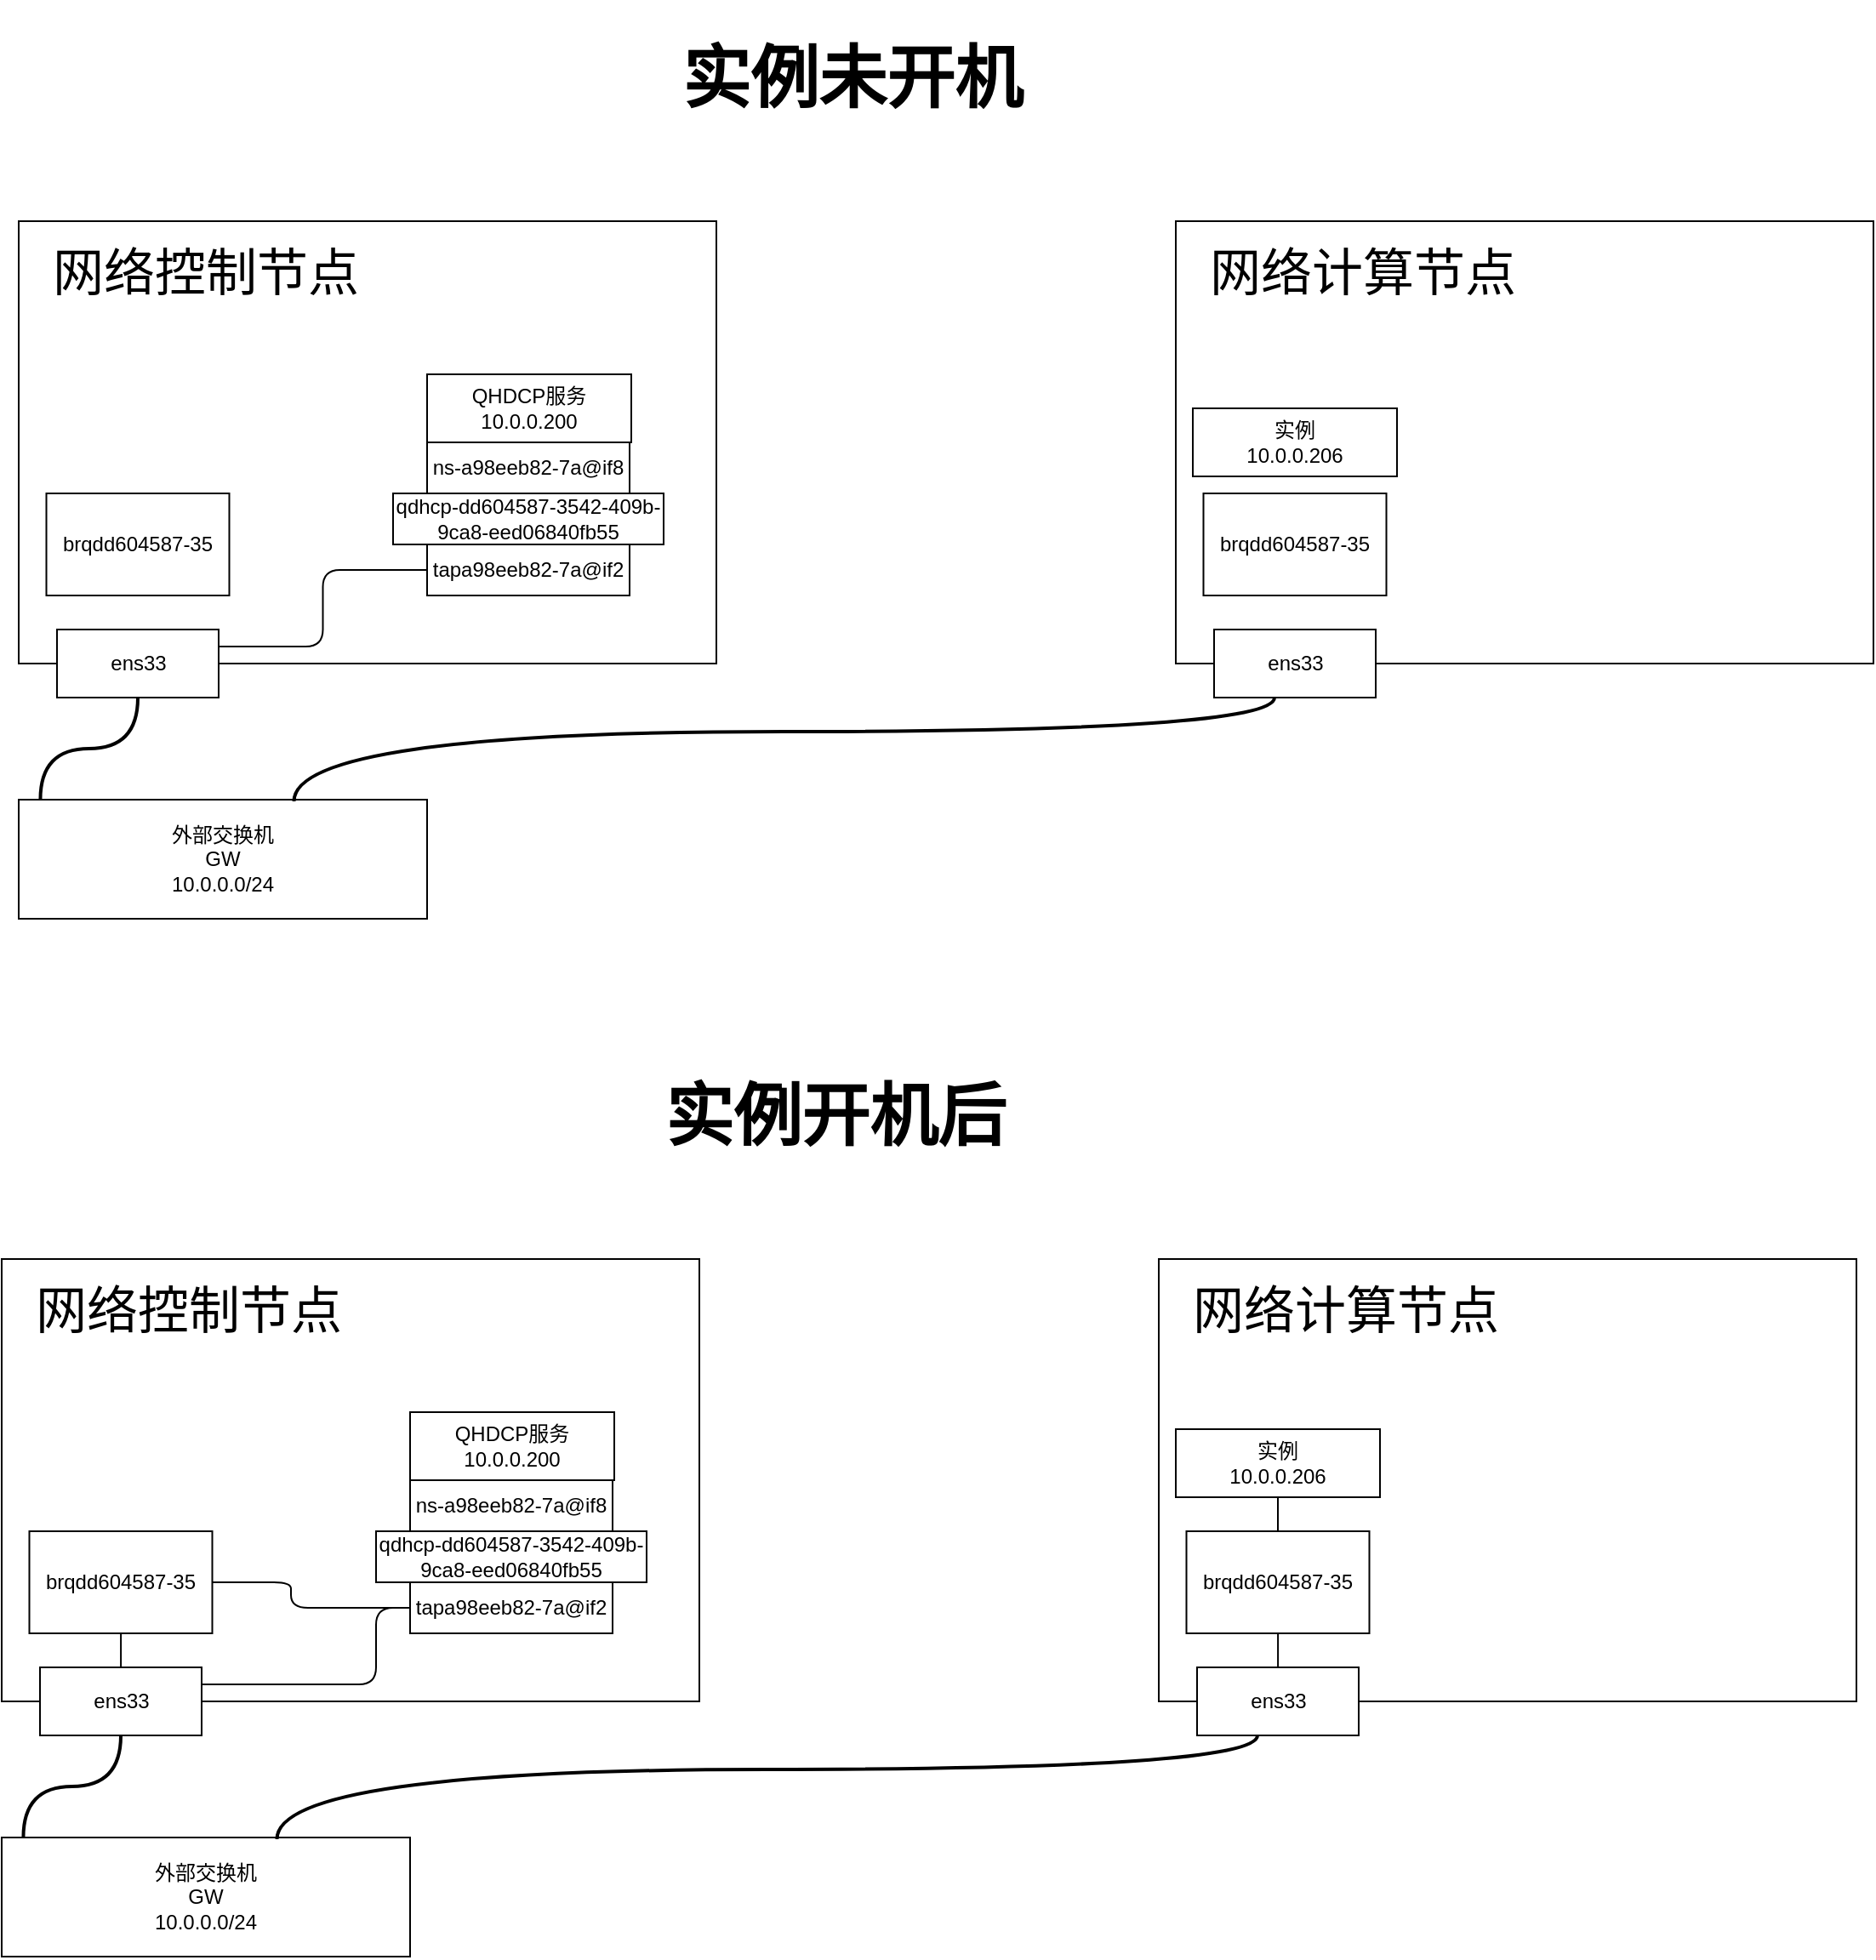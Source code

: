 <mxfile version="26.0.13">
  <diagram name="第 1 页" id="nOdNoL512QigELm2ROE4">
    <mxGraphModel dx="1674" dy="1144" grid="1" gridSize="10" guides="1" tooltips="1" connect="1" arrows="1" fold="1" page="1" pageScale="1" pageWidth="827" pageHeight="1169" math="0" shadow="0">
      <root>
        <mxCell id="0" />
        <mxCell id="1" parent="0" />
        <mxCell id="orzNpeSFZgo_5vKAbKiY-1" value="" style="rounded=0;whiteSpace=wrap;html=1;" parent="1" vertex="1">
          <mxGeometry x="70" y="160" width="410" height="260" as="geometry" />
        </mxCell>
        <mxCell id="orzNpeSFZgo_5vKAbKiY-3" value="" style="rounded=0;whiteSpace=wrap;html=1;" parent="1" vertex="1">
          <mxGeometry x="750" y="160" width="410" height="260" as="geometry" />
        </mxCell>
        <mxCell id="orzNpeSFZgo_5vKAbKiY-4" value="&lt;font style=&quot;font-size: 30px;&quot;&gt;网络控制节点&lt;/font&gt;" style="text;html=1;align=center;verticalAlign=middle;whiteSpace=wrap;rounded=0;" parent="1" vertex="1">
          <mxGeometry x="70" y="160" width="220" height="60" as="geometry" />
        </mxCell>
        <mxCell id="orzNpeSFZgo_5vKAbKiY-5" value="&lt;span style=&quot;font-size: 30px;&quot;&gt;网络计算节点&lt;/span&gt;" style="text;html=1;align=center;verticalAlign=middle;whiteSpace=wrap;rounded=0;" parent="1" vertex="1">
          <mxGeometry x="750" y="160" width="220" height="60" as="geometry" />
        </mxCell>
        <mxCell id="orzNpeSFZgo_5vKAbKiY-6" value="&lt;div&gt;&lt;br&gt;&lt;/div&gt;外部交换机&lt;div&gt;&lt;span style=&quot;background-color: transparent; color: light-dark(rgb(0, 0, 0), rgb(255, 255, 255));&quot;&gt;GW&lt;/span&gt;&lt;/div&gt;&lt;div&gt;10.0.0.0/24&lt;br&gt;&lt;div&gt;&lt;div&gt;&lt;br&gt;&lt;/div&gt;&lt;/div&gt;&lt;/div&gt;" style="rounded=0;whiteSpace=wrap;html=1;" parent="1" vertex="1">
          <mxGeometry x="70" y="500" width="240" height="70" as="geometry" />
        </mxCell>
        <mxCell id="orzNpeSFZgo_5vKAbKiY-9" value="ens33" style="rounded=0;whiteSpace=wrap;html=1;" parent="1" vertex="1">
          <mxGeometry x="92.5" y="400" width="95" height="40" as="geometry" />
        </mxCell>
        <mxCell id="orzNpeSFZgo_5vKAbKiY-10" value="ens33" style="rounded=0;whiteSpace=wrap;html=1;" parent="1" vertex="1">
          <mxGeometry x="772.5" y="400" width="95" height="40" as="geometry" />
        </mxCell>
        <mxCell id="orzNpeSFZgo_5vKAbKiY-16" style="edgeStyle=orthogonalEdgeStyle;rounded=0;orthogonalLoop=1;jettySize=auto;html=1;entryX=0.053;entryY=0;entryDx=0;entryDy=0;entryPerimeter=0;curved=1;strokeWidth=2;endArrow=none;startFill=0;" parent="1" source="orzNpeSFZgo_5vKAbKiY-9" target="orzNpeSFZgo_5vKAbKiY-6" edge="1">
          <mxGeometry relative="1" as="geometry" />
        </mxCell>
        <mxCell id="orzNpeSFZgo_5vKAbKiY-17" style="edgeStyle=orthogonalEdgeStyle;rounded=0;orthogonalLoop=1;jettySize=auto;html=1;strokeWidth=2;endArrow=none;startFill=0;curved=1;entryX=0.674;entryY=0.014;entryDx=0;entryDy=0;entryPerimeter=0;" parent="1" source="orzNpeSFZgo_5vKAbKiY-10" target="orzNpeSFZgo_5vKAbKiY-6" edge="1">
          <mxGeometry relative="1" as="geometry">
            <mxPoint x="800" y="487" as="targetPoint" />
            <Array as="points">
              <mxPoint x="808" y="460" />
              <mxPoint x="232" y="460" />
            </Array>
          </mxGeometry>
        </mxCell>
        <mxCell id="orzNpeSFZgo_5vKAbKiY-19" value="brqdd604587-35" style="rounded=0;whiteSpace=wrap;html=1;" parent="1" vertex="1">
          <mxGeometry x="86.25" y="320" width="107.5" height="60" as="geometry" />
        </mxCell>
        <mxCell id="orzNpeSFZgo_5vKAbKiY-23" style="edgeStyle=orthogonalEdgeStyle;rounded=1;orthogonalLoop=1;jettySize=auto;html=1;entryX=1;entryY=0.25;entryDx=0;entryDy=0;endArrow=none;startFill=0;curved=0;" parent="1" source="orzNpeSFZgo_5vKAbKiY-20" target="orzNpeSFZgo_5vKAbKiY-9" edge="1">
          <mxGeometry relative="1" as="geometry" />
        </mxCell>
        <mxCell id="orzNpeSFZgo_5vKAbKiY-20" value="tapa98eeb82-7a@if2" style="rounded=0;whiteSpace=wrap;html=1;" parent="1" vertex="1">
          <mxGeometry x="310" y="350" width="119" height="30" as="geometry" />
        </mxCell>
        <mxCell id="orzNpeSFZgo_5vKAbKiY-21" value="qdhcp-dd604587-3542-409b-9ca8-eed06840fb55" style="rounded=0;whiteSpace=wrap;html=1;" parent="1" vertex="1">
          <mxGeometry x="290" y="320" width="159" height="30" as="geometry" />
        </mxCell>
        <mxCell id="orzNpeSFZgo_5vKAbKiY-22" value="ns-a98eeb82-7a@if8" style="rounded=0;whiteSpace=wrap;html=1;" parent="1" vertex="1">
          <mxGeometry x="310" y="290" width="119" height="30" as="geometry" />
        </mxCell>
        <mxCell id="orzNpeSFZgo_5vKAbKiY-24" value="QHDCP服务&lt;div&gt;10.0.0.200&lt;/div&gt;" style="rounded=0;whiteSpace=wrap;html=1;" parent="1" vertex="1">
          <mxGeometry x="310" y="250" width="120" height="40" as="geometry" />
        </mxCell>
        <mxCell id="orzNpeSFZgo_5vKAbKiY-27" value="brqdd604587-35" style="rounded=0;whiteSpace=wrap;html=1;" parent="1" vertex="1">
          <mxGeometry x="766.25" y="320" width="107.5" height="60" as="geometry" />
        </mxCell>
        <mxCell id="orzNpeSFZgo_5vKAbKiY-31" value="实例&lt;div&gt;10.0.0.206&lt;/div&gt;" style="rounded=0;whiteSpace=wrap;html=1;" parent="1" vertex="1">
          <mxGeometry x="760" y="270" width="120" height="40" as="geometry" />
        </mxCell>
        <mxCell id="quWdG1FWPRAsrCkBspz_-1" value="&lt;span style=&quot;font-size: 40px;&quot;&gt;&lt;b&gt;实例未开机&lt;/b&gt;&lt;/span&gt;" style="text;html=1;align=center;verticalAlign=middle;whiteSpace=wrap;rounded=0;" vertex="1" parent="1">
          <mxGeometry x="230" y="30" width="660" height="90" as="geometry" />
        </mxCell>
        <mxCell id="quWdG1FWPRAsrCkBspz_-2" value="" style="rounded=0;whiteSpace=wrap;html=1;" vertex="1" parent="1">
          <mxGeometry x="60" y="770" width="410" height="260" as="geometry" />
        </mxCell>
        <mxCell id="quWdG1FWPRAsrCkBspz_-3" value="" style="rounded=0;whiteSpace=wrap;html=1;" vertex="1" parent="1">
          <mxGeometry x="740" y="770" width="410" height="260" as="geometry" />
        </mxCell>
        <mxCell id="quWdG1FWPRAsrCkBspz_-4" value="&lt;font style=&quot;font-size: 30px;&quot;&gt;网络控制节点&lt;/font&gt;" style="text;html=1;align=center;verticalAlign=middle;whiteSpace=wrap;rounded=0;" vertex="1" parent="1">
          <mxGeometry x="60" y="770" width="220" height="60" as="geometry" />
        </mxCell>
        <mxCell id="quWdG1FWPRAsrCkBspz_-5" value="&lt;span style=&quot;font-size: 30px;&quot;&gt;网络计算节点&lt;/span&gt;" style="text;html=1;align=center;verticalAlign=middle;whiteSpace=wrap;rounded=0;" vertex="1" parent="1">
          <mxGeometry x="740" y="770" width="220" height="60" as="geometry" />
        </mxCell>
        <mxCell id="quWdG1FWPRAsrCkBspz_-6" value="&lt;br&gt;&lt;div&gt;外部交换机&lt;div&gt;&lt;span style=&quot;background-color: transparent; color: light-dark(rgb(0, 0, 0), rgb(255, 255, 255));&quot;&gt;GW&lt;/span&gt;&lt;/div&gt;&lt;div&gt;10.0.0.0/24&lt;br&gt;&lt;div&gt;&lt;br&gt;&lt;/div&gt;&lt;/div&gt;&lt;/div&gt;" style="rounded=0;whiteSpace=wrap;html=1;" vertex="1" parent="1">
          <mxGeometry x="60" y="1110" width="240" height="70" as="geometry" />
        </mxCell>
        <mxCell id="quWdG1FWPRAsrCkBspz_-7" value="ens33" style="rounded=0;whiteSpace=wrap;html=1;" vertex="1" parent="1">
          <mxGeometry x="82.5" y="1010" width="95" height="40" as="geometry" />
        </mxCell>
        <mxCell id="quWdG1FWPRAsrCkBspz_-8" value="ens33" style="rounded=0;whiteSpace=wrap;html=1;" vertex="1" parent="1">
          <mxGeometry x="762.5" y="1010" width="95" height="40" as="geometry" />
        </mxCell>
        <mxCell id="quWdG1FWPRAsrCkBspz_-9" style="edgeStyle=orthogonalEdgeStyle;rounded=0;orthogonalLoop=1;jettySize=auto;html=1;entryX=0.053;entryY=0;entryDx=0;entryDy=0;entryPerimeter=0;curved=1;strokeWidth=2;endArrow=none;startFill=0;" edge="1" parent="1" source="quWdG1FWPRAsrCkBspz_-7" target="quWdG1FWPRAsrCkBspz_-6">
          <mxGeometry relative="1" as="geometry" />
        </mxCell>
        <mxCell id="quWdG1FWPRAsrCkBspz_-10" style="edgeStyle=orthogonalEdgeStyle;rounded=0;orthogonalLoop=1;jettySize=auto;html=1;strokeWidth=2;endArrow=none;startFill=0;curved=1;entryX=0.674;entryY=0.014;entryDx=0;entryDy=0;entryPerimeter=0;" edge="1" parent="1" source="quWdG1FWPRAsrCkBspz_-8" target="quWdG1FWPRAsrCkBspz_-6">
          <mxGeometry relative="1" as="geometry">
            <mxPoint x="790" y="1097" as="targetPoint" />
            <Array as="points">
              <mxPoint x="798" y="1070" />
              <mxPoint x="222" y="1070" />
            </Array>
          </mxGeometry>
        </mxCell>
        <mxCell id="quWdG1FWPRAsrCkBspz_-20" style="edgeStyle=orthogonalEdgeStyle;rounded=0;orthogonalLoop=1;jettySize=auto;html=1;curved=1;endArrow=none;startFill=0;" edge="1" parent="1" source="quWdG1FWPRAsrCkBspz_-11" target="quWdG1FWPRAsrCkBspz_-7">
          <mxGeometry relative="1" as="geometry" />
        </mxCell>
        <mxCell id="quWdG1FWPRAsrCkBspz_-11" value="brqdd604587-35" style="rounded=0;whiteSpace=wrap;html=1;" vertex="1" parent="1">
          <mxGeometry x="76.25" y="930" width="107.5" height="60" as="geometry" />
        </mxCell>
        <mxCell id="quWdG1FWPRAsrCkBspz_-12" style="edgeStyle=orthogonalEdgeStyle;rounded=1;orthogonalLoop=1;jettySize=auto;html=1;entryX=1;entryY=0.25;entryDx=0;entryDy=0;endArrow=none;startFill=0;curved=0;" edge="1" parent="1" source="quWdG1FWPRAsrCkBspz_-13" target="quWdG1FWPRAsrCkBspz_-7">
          <mxGeometry relative="1" as="geometry">
            <Array as="points">
              <mxPoint x="280" y="975" />
              <mxPoint x="280" y="1020" />
            </Array>
          </mxGeometry>
        </mxCell>
        <mxCell id="quWdG1FWPRAsrCkBspz_-24" style="edgeStyle=orthogonalEdgeStyle;rounded=1;orthogonalLoop=1;jettySize=auto;html=1;entryX=1;entryY=0.5;entryDx=0;entryDy=0;curved=0;endArrow=none;startFill=0;" edge="1" parent="1" source="quWdG1FWPRAsrCkBspz_-13" target="quWdG1FWPRAsrCkBspz_-11">
          <mxGeometry relative="1" as="geometry">
            <Array as="points">
              <mxPoint x="230" y="975" />
              <mxPoint x="230" y="960" />
            </Array>
          </mxGeometry>
        </mxCell>
        <mxCell id="quWdG1FWPRAsrCkBspz_-13" value="tapa98eeb82-7a@if2" style="rounded=0;whiteSpace=wrap;html=1;" vertex="1" parent="1">
          <mxGeometry x="300" y="960" width="119" height="30" as="geometry" />
        </mxCell>
        <mxCell id="quWdG1FWPRAsrCkBspz_-14" value="qdhcp-dd604587-3542-409b-9ca8-eed06840fb55" style="rounded=0;whiteSpace=wrap;html=1;" vertex="1" parent="1">
          <mxGeometry x="280" y="930" width="159" height="30" as="geometry" />
        </mxCell>
        <mxCell id="quWdG1FWPRAsrCkBspz_-15" value="ns-a98eeb82-7a@if8" style="rounded=0;whiteSpace=wrap;html=1;" vertex="1" parent="1">
          <mxGeometry x="300" y="900" width="119" height="30" as="geometry" />
        </mxCell>
        <mxCell id="quWdG1FWPRAsrCkBspz_-16" value="QHDCP服务&lt;div&gt;10.0.0.200&lt;/div&gt;" style="rounded=0;whiteSpace=wrap;html=1;" vertex="1" parent="1">
          <mxGeometry x="300" y="860" width="120" height="40" as="geometry" />
        </mxCell>
        <mxCell id="quWdG1FWPRAsrCkBspz_-21" style="edgeStyle=orthogonalEdgeStyle;rounded=0;orthogonalLoop=1;jettySize=auto;html=1;curved=1;endArrow=none;startFill=0;" edge="1" parent="1" source="quWdG1FWPRAsrCkBspz_-17" target="quWdG1FWPRAsrCkBspz_-8">
          <mxGeometry relative="1" as="geometry" />
        </mxCell>
        <mxCell id="quWdG1FWPRAsrCkBspz_-17" value="brqdd604587-35" style="rounded=0;whiteSpace=wrap;html=1;" vertex="1" parent="1">
          <mxGeometry x="756.25" y="930" width="107.5" height="60" as="geometry" />
        </mxCell>
        <mxCell id="quWdG1FWPRAsrCkBspz_-23" style="edgeStyle=orthogonalEdgeStyle;rounded=0;orthogonalLoop=1;jettySize=auto;html=1;curved=1;endArrow=none;startFill=0;" edge="1" parent="1" source="quWdG1FWPRAsrCkBspz_-18" target="quWdG1FWPRAsrCkBspz_-17">
          <mxGeometry relative="1" as="geometry" />
        </mxCell>
        <mxCell id="quWdG1FWPRAsrCkBspz_-18" value="实例&lt;div&gt;10.0.0.206&lt;/div&gt;" style="rounded=0;whiteSpace=wrap;html=1;" vertex="1" parent="1">
          <mxGeometry x="750" y="870" width="120" height="40" as="geometry" />
        </mxCell>
        <mxCell id="quWdG1FWPRAsrCkBspz_-19" value="&lt;span style=&quot;font-size: 40px;&quot;&gt;&lt;b&gt;实例开机后&lt;/b&gt;&lt;/span&gt;" style="text;html=1;align=center;verticalAlign=middle;whiteSpace=wrap;rounded=0;" vertex="1" parent="1">
          <mxGeometry x="220" y="640" width="660" height="90" as="geometry" />
        </mxCell>
      </root>
    </mxGraphModel>
  </diagram>
</mxfile>
